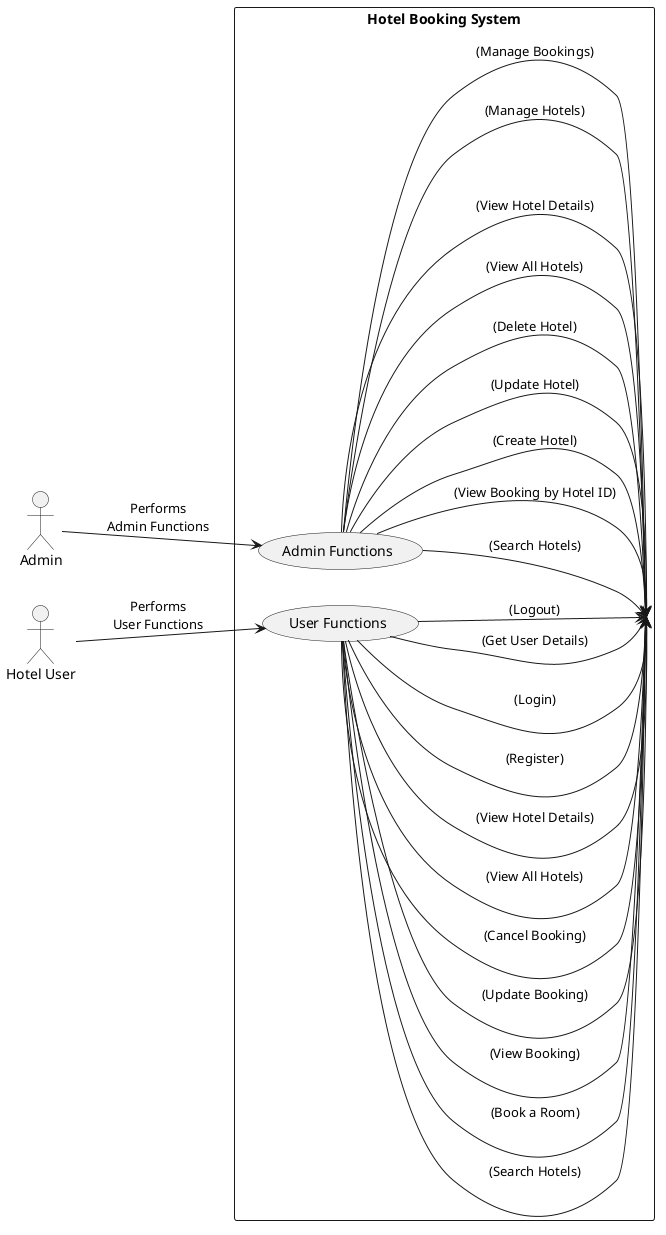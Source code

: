 @startuml
left to right direction
actor Admin as Admin
actor "Hotel User" as User

rectangle "Hotel Booking System" as System {
    usecase "Admin Functions" as AdminFunctions
    usecase "User Functions" as UserFunctions
}

User --> UserFunctions: "Performs\nUser Functions"
Admin --> AdminFunctions: "Performs\nAdmin Functions"

AdminFunctions --> System: (Manage Hotels)
AdminFunctions --> System: (Manage Bookings)
AdminFunctions --> System: (Search Hotels)
AdminFunctions --> System: (View Booking by Hotel ID)

UserFunctions --> System: (Search Hotels)
UserFunctions --> System: (Book a Room)
UserFunctions --> System: (View Booking)
UserFunctions --> System: (Update Booking)
UserFunctions --> System: (Cancel Booking)
UserFunctions --> System: (View All Hotels)
UserFunctions --> System: (View Hotel Details)
UserFunctions --> System: (Register)
UserFunctions --> System: (Login)
UserFunctions --> System: (Get User Details)
UserFunctions --> System: (Logout)

AdminFunctions --> System: (Create Hotel)
AdminFunctions --> System: (Update Hotel)
AdminFunctions --> System: (Delete Hotel)

AdminFunctions --> System: (View All Hotels)
AdminFunctions --> System: (View Hotel Details)
@enduml
